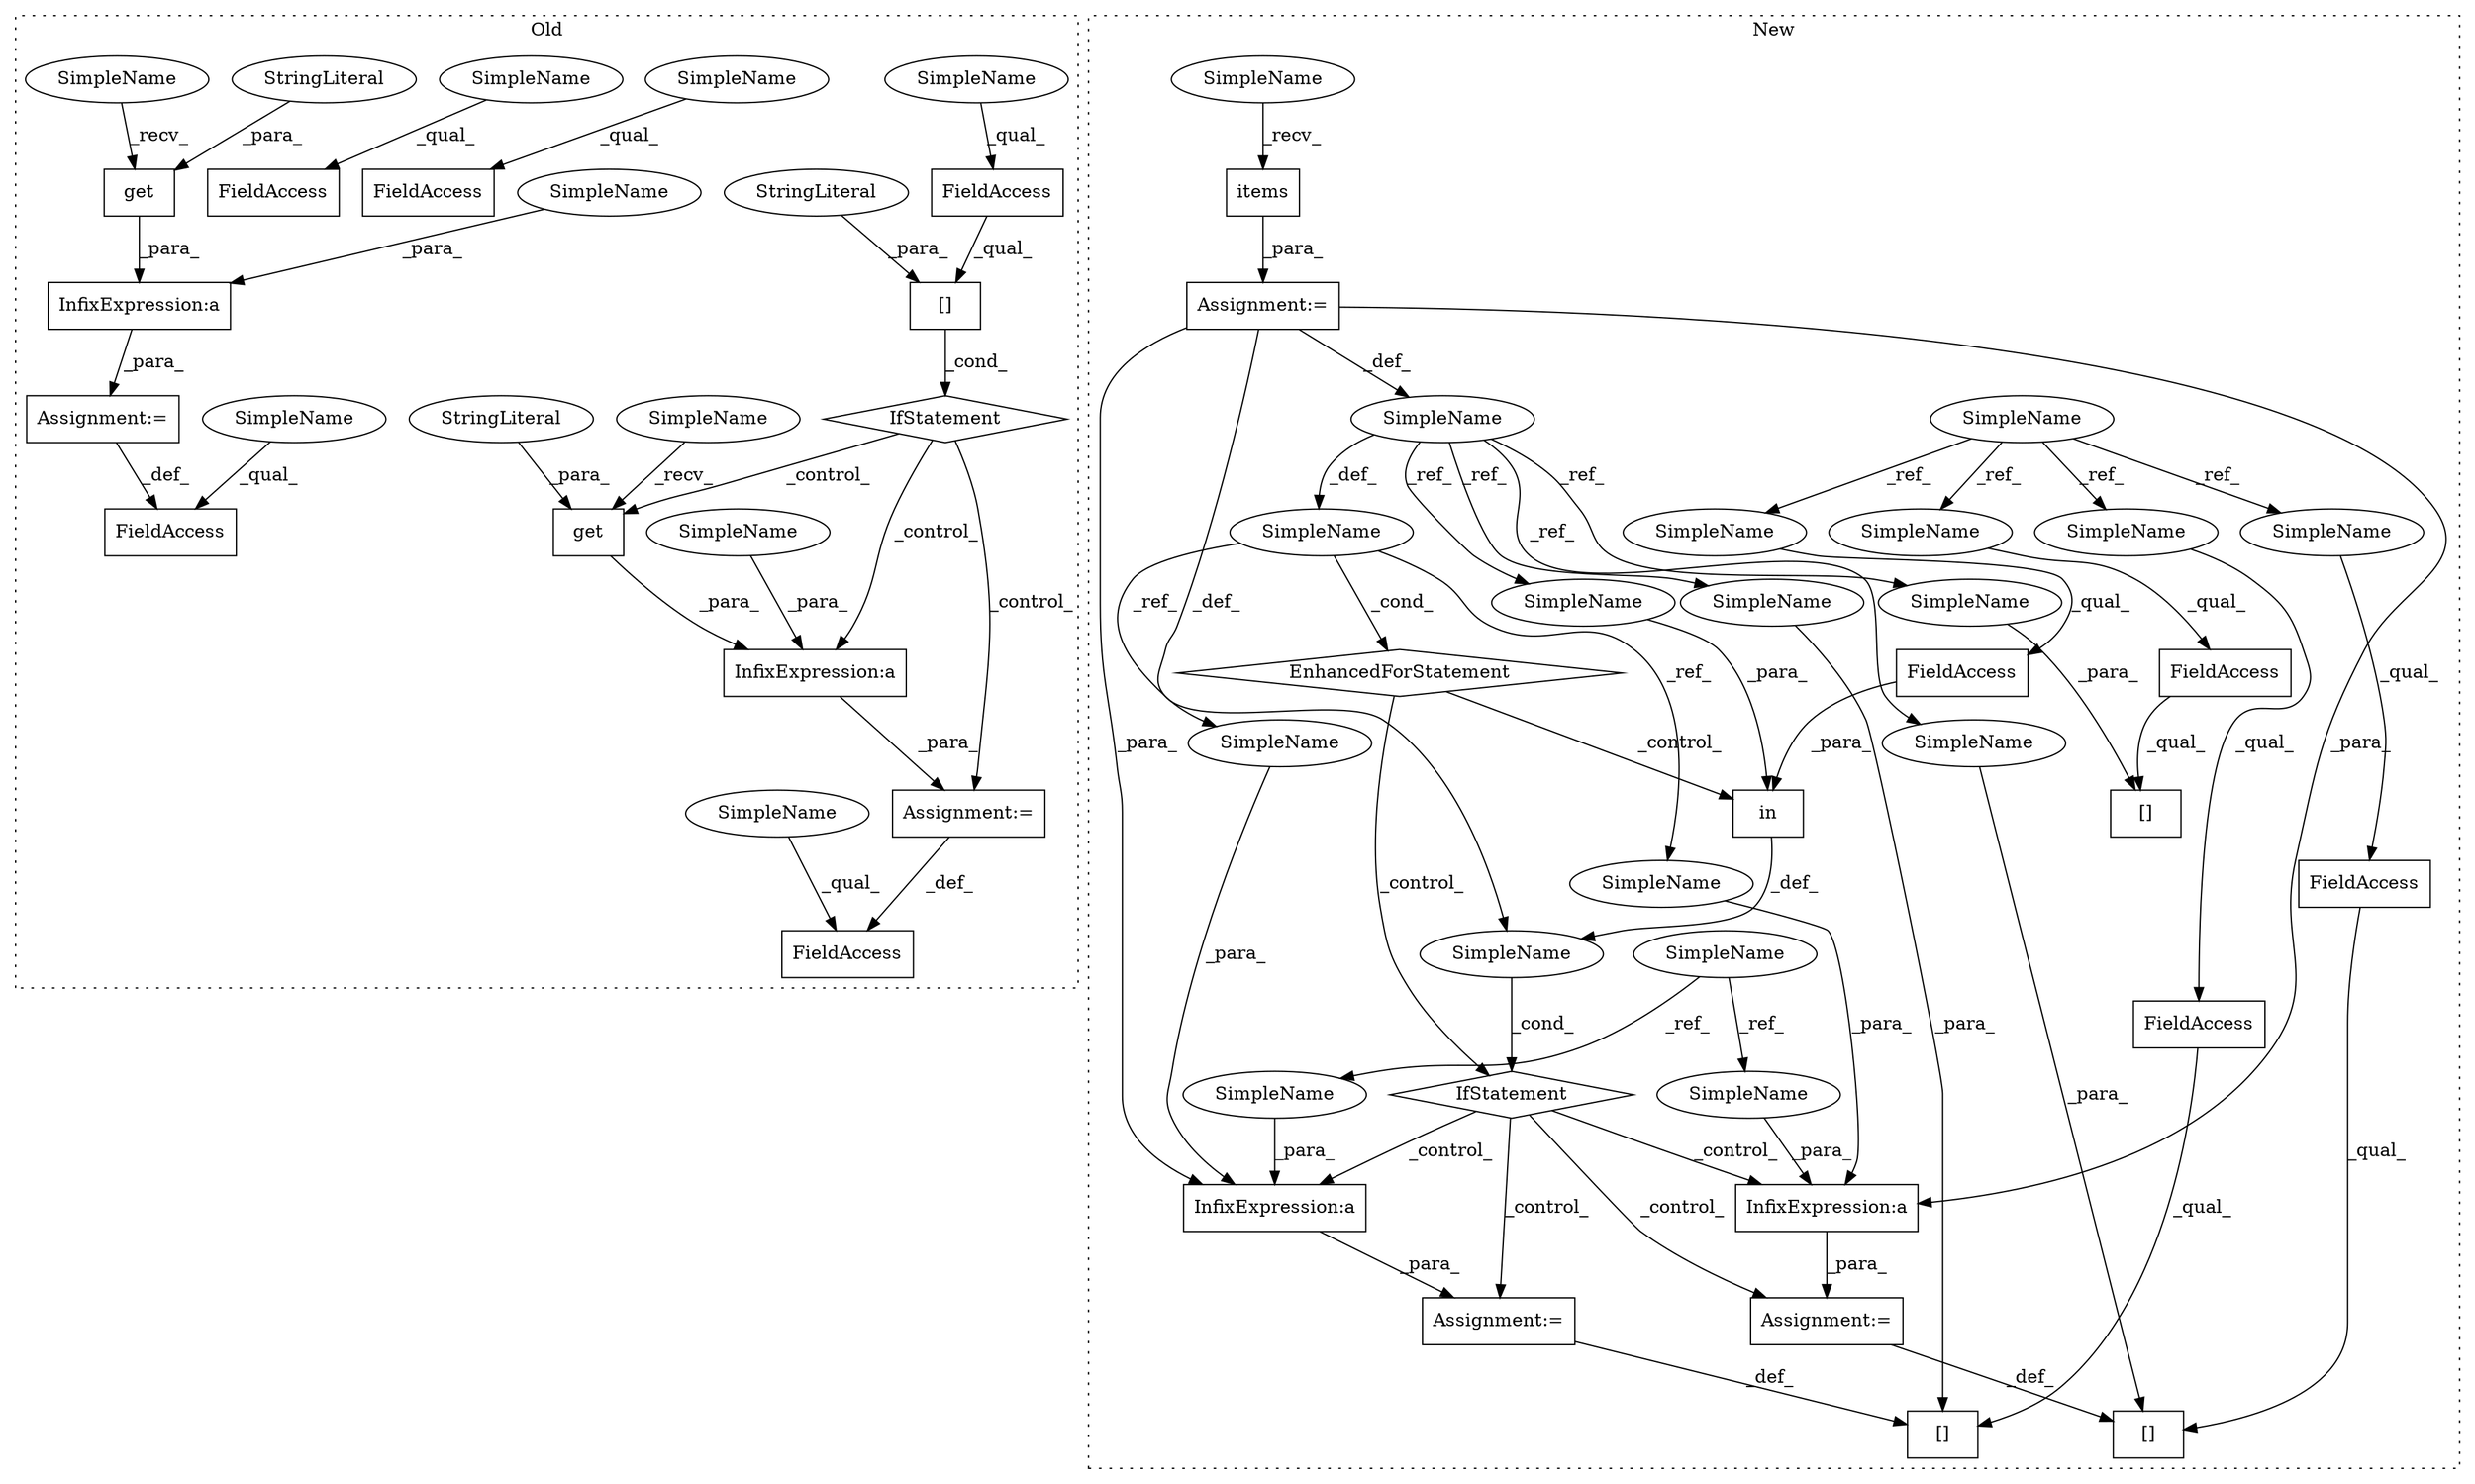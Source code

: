 digraph G {
subgraph cluster0 {
1 [label="get" a="32" s="10756,10774" l="4,1" shape="box"];
4 [label="Assignment:=" a="7" s="10748" l="2" shape="box"];
11 [label="StringLiteral" a="45" s="10760" l="10" shape="ellipse"];
13 [label="InfixExpression:a" a="27" s="10775" l="3" shape="box"];
15 [label="[]" a="2" s="10693,10720" l="12,1" shape="box"];
18 [label="get" a="32" s="10654,10668" l="4,1" shape="box"];
19 [label="InfixExpression:a" a="27" s="10669" l="3" shape="box"];
23 [label="FieldAccess" a="22" s="10693" l="11" shape="box"];
25 [label="FieldAccess" a="22" s="10731" l="17" shape="box"];
26 [label="FieldAccess" a="22" s="10633" l="13" shape="box"];
27 [label="FieldAccess" a="22" s="10633" l="13" shape="box"];
28 [label="FieldAccess" a="22" s="10731" l="17" shape="box"];
30 [label="IfStatement" a="25" s="10689,10721" l="4,2" shape="diamond"];
35 [label="StringLiteral" a="45" s="10658" l="6" shape="ellipse"];
36 [label="Assignment:=" a="7" s="10646" l="2" shape="box"];
37 [label="StringLiteral" a="45" s="10705" l="15" shape="ellipse"];
38 [label="SimpleName" a="42" s="10751" l="4" shape="ellipse"];
39 [label="SimpleName" a="42" s="10649" l="4" shape="ellipse"];
53 [label="SimpleName" a="42" s="10693" l="4" shape="ellipse"];
54 [label="SimpleName" a="42" s="10633" l="4" shape="ellipse"];
55 [label="SimpleName" a="42" s="10633" l="4" shape="ellipse"];
56 [label="SimpleName" a="42" s="10731" l="4" shape="ellipse"];
57 [label="SimpleName" a="42" s="10731" l="4" shape="ellipse"];
58 [label="SimpleName" a="42" s="10778" l="10" shape="ellipse"];
59 [label="SimpleName" a="42" s="10672" l="10" shape="ellipse"];
label = "Old";
style="dotted";
}
subgraph cluster1 {
2 [label="items" a="32" s="9624" l="7" shape="box"];
3 [label="Assignment:=" a="7" s="9548,9631" l="63,2" shape="box"];
5 [label="EnhancedForStatement" a="70" s="9548,9631" l="63,2" shape="diamond"];
6 [label="Assignment:=" a="7" s="9693" l="2" shape="box"];
7 [label="[]" a="2" s="9679,9692" l="12,1" shape="box"];
8 [label="SimpleName" a="42" s="9615" l="1" shape="ellipse"];
9 [label="FieldAccess" a="22" s="9679" l="11" shape="box"];
10 [label="InfixExpression:a" a="27" s="9697" l="3" shape="box"];
12 [label="InfixExpression:a" a="27" s="9754" l="3" shape="box"];
14 [label="[]" a="2" s="9679,9692" l="12,1" shape="box"];
16 [label="in" a="105" s="9651" l="16" shape="box"];
17 [label="[]" a="2" s="9737,9750" l="12,1" shape="box"];
20 [label="FieldAccess" a="22" s="9737" l="11" shape="box"];
21 [label="FieldAccess" a="22" s="9679" l="11" shape="box"];
22 [label="FieldAccess" a="22" s="9656" l="11" shape="box"];
24 [label="SimpleName" a="42" s="9418" l="4" shape="ellipse"];
29 [label="SimpleName" a="42" s="9486" l="10" shape="ellipse"];
31 [label="IfStatement" a="25" s="9641,9667" l="10,2" shape="diamond"];
32 [label="SimpleName" a="42" s="9605" l="1" shape="ellipse"];
33 [label="SimpleName" a="42" s="" l="" shape="ellipse"];
34 [label="Assignment:=" a="7" s="9751" l="1" shape="box"];
40 [label="SimpleName" a="42" s="9679" l="4" shape="ellipse"];
41 [label="SimpleName" a="42" s="9737" l="4" shape="ellipse"];
42 [label="SimpleName" a="42" s="9679" l="4" shape="ellipse"];
43 [label="SimpleName" a="42" s="9656" l="4" shape="ellipse"];
44 [label="SimpleName" a="42" s="9757" l="10" shape="ellipse"];
45 [label="SimpleName" a="42" s="9700" l="10" shape="ellipse"];
46 [label="SimpleName" a="42" s="9749" l="1" shape="ellipse"];
47 [label="SimpleName" a="42" s="9691" l="1" shape="ellipse"];
48 [label="SimpleName" a="42" s="9651" l="1" shape="ellipse"];
49 [label="SimpleName" a="42" s="9691" l="1" shape="ellipse"];
50 [label="SimpleName" a="42" s="9753" l="1" shape="ellipse"];
51 [label="SimpleName" a="42" s="9696" l="1" shape="ellipse"];
52 [label="SimpleName" a="42" s="9619" l="4" shape="ellipse"];
label = "New";
style="dotted";
}
1 -> 13 [label="_para_"];
2 -> 3 [label="_para_"];
3 -> 33 [label="_def_"];
3 -> 32 [label="_def_"];
3 -> 10 [label="_para_"];
3 -> 12 [label="_para_"];
4 -> 25 [label="_def_"];
5 -> 16 [label="_control_"];
5 -> 31 [label="_control_"];
6 -> 7 [label="_def_"];
8 -> 5 [label="_cond_"];
8 -> 51 [label="_ref_"];
8 -> 50 [label="_ref_"];
9 -> 7 [label="_qual_"];
10 -> 6 [label="_para_"];
11 -> 1 [label="_para_"];
12 -> 34 [label="_para_"];
13 -> 4 [label="_para_"];
15 -> 30 [label="_cond_"];
16 -> 33 [label="_def_"];
18 -> 19 [label="_para_"];
19 -> 36 [label="_para_"];
20 -> 17 [label="_qual_"];
21 -> 14 [label="_qual_"];
22 -> 16 [label="_para_"];
23 -> 15 [label="_qual_"];
24 -> 43 [label="_ref_"];
24 -> 42 [label="_ref_"];
24 -> 40 [label="_ref_"];
24 -> 41 [label="_ref_"];
29 -> 44 [label="_ref_"];
29 -> 45 [label="_ref_"];
30 -> 4 [label="_control_"];
30 -> 13 [label="_control_"];
30 -> 1 [label="_control_"];
31 -> 34 [label="_control_"];
31 -> 12 [label="_control_"];
31 -> 6 [label="_control_"];
31 -> 10 [label="_control_"];
32 -> 48 [label="_ref_"];
32 -> 49 [label="_ref_"];
32 -> 8 [label="_def_"];
32 -> 47 [label="_ref_"];
32 -> 46 [label="_ref_"];
33 -> 31 [label="_cond_"];
34 -> 17 [label="_def_"];
35 -> 18 [label="_para_"];
36 -> 27 [label="_def_"];
37 -> 15 [label="_para_"];
38 -> 1 [label="_recv_"];
39 -> 18 [label="_recv_"];
40 -> 21 [label="_qual_"];
41 -> 20 [label="_qual_"];
42 -> 9 [label="_qual_"];
43 -> 22 [label="_qual_"];
44 -> 12 [label="_para_"];
45 -> 10 [label="_para_"];
46 -> 17 [label="_para_"];
47 -> 14 [label="_para_"];
48 -> 16 [label="_para_"];
49 -> 7 [label="_para_"];
50 -> 12 [label="_para_"];
51 -> 10 [label="_para_"];
52 -> 2 [label="_recv_"];
53 -> 23 [label="_qual_"];
54 -> 26 [label="_qual_"];
55 -> 27 [label="_qual_"];
56 -> 25 [label="_qual_"];
57 -> 28 [label="_qual_"];
58 -> 13 [label="_para_"];
59 -> 19 [label="_para_"];
}